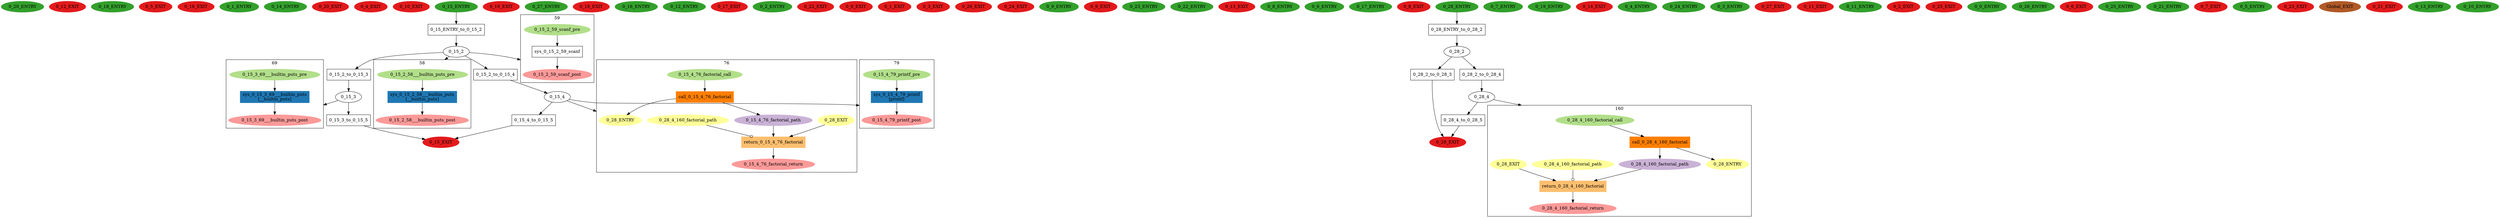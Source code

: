 digraph model { 
compound=true; 
node  [style="filled", colorscheme="paired12"];  "0_20_ENTRY" [shape=ellipse, color=4, style=filled];
  "0_12_EXIT" [shape=ellipse, color=6, style=filled];
  "0_18_ENTRY" [shape=ellipse, color=4, style=filled];
  "0_5_EXIT" [shape=ellipse, color=6, style=filled];
  "0_16_EXIT" [shape=ellipse, color=6, style=filled];
  "0_1_ENTRY" [shape=ellipse, color=4, style=filled];
  "0_14_ENTRY" [shape=ellipse, color=4, style=filled];
  "0_20_EXIT" [shape=ellipse, color=6, style=filled];
  "0_4_EXIT" [shape=ellipse, color=6, style=filled];
  "0_10_EXIT" [shape=ellipse, color=6, style=filled];
  "0_15_ENTRY" [shape=ellipse, color=4, style=filled];
  "0_19_EXIT" [shape=ellipse, color=6, style=filled];
  "0_27_ENTRY" [shape=ellipse, color=4, style=filled];
  "0_18_EXIT" [shape=ellipse, color=6, style=filled];
  "0_16_ENTRY" [shape=ellipse, color=4, style=filled];
  "0_12_ENTRY" [shape=ellipse, color=4, style=filled];
  "0_17_EXIT" [shape=ellipse, color=6, style=filled];
  "0_2_ENTRY" [shape=ellipse, color=4, style=filled];
  "0_22_EXIT" [shape=ellipse, color=6, style=filled];
  "0_0_EXIT" [shape=ellipse, color=6, style=filled];
  "0_1_EXIT" [shape=ellipse, color=6, style=filled];
  "0_3_EXIT" [shape=ellipse, color=6, style=filled];
  "0_26_EXIT" [shape=ellipse, color=6, style=filled];
  "0_24_EXIT" [shape=ellipse, color=6, style=filled];
  "0_9_ENTRY" [shape=ellipse, color=4, style=filled];
  "0_9_EXIT" [shape=ellipse, color=6, style=filled];
  "0_23_ENTRY" [shape=ellipse, color=4, style=filled];
  "0_22_ENTRY" [shape=ellipse, color=4, style=filled];
  "0_13_EXIT" [shape=ellipse, color=6, style=filled];
  "0_8_ENTRY" [shape=ellipse, color=4, style=filled];
  "0_6_ENTRY" [shape=ellipse, color=4, style=filled];
  "0_17_ENTRY" [shape=ellipse, color=4, style=filled];
  "0_8_EXIT" [shape=ellipse, color=6, style=filled];
  "0_28_EXIT" [shape=ellipse, color=6, style=filled];
  "0_7_ENTRY" [shape=ellipse, color=4, style=filled];
  "0_19_ENTRY" [shape=ellipse, color=4, style=filled];
  "0_14_EXIT" [shape=ellipse, color=6, style=filled];
  "0_4_ENTRY" [shape=ellipse, color=4, style=filled];
  "0_24_ENTRY" [shape=ellipse, color=4, style=filled];
  "0_3_ENTRY" [shape=ellipse, color=4, style=filled];
  "0_27_EXIT" [shape=ellipse, color=6, style=filled];
  "0_11_EXIT" [shape=ellipse, color=6, style=filled];
  "0_28_2" [shape=ellipse, style=""];
  "0_11_ENTRY" [shape=ellipse, color=4, style=filled];
  "0_2_EXIT" [shape=ellipse, color=6, style=filled];
  "0_28_4" [shape=ellipse, style=""];
subgraph "cluster_0_28_4_160" { 
label="160"  "0_28_4_160_factorial_call" [shape=ellipse, style=""];
  "0_28_4_160_factorial_path" [shape=ellipse, color=9, style=filled];
  "0_28_4_160_factorial_0_28_4_160_factorial_path_ref" [label="0_28_4_160_factorial_path", shape=ellipse, color=11, style=filled];
  "0_28_4_160_factorial_entry_ref" [label="0_28_ENTRY", shape=ellipse, color=11, style=filled];
  "0_28_4_160_factorial_return" [shape=ellipse, style=""];
  "0_28_4_160_factorial_exit_ref" [label="0_28_EXIT", shape=ellipse, color=11, style=filled];
  "return_0_28_4_160_factorial" [shape=box, style=""];
  "return_0_28_4_160_factorial" [color=7, style=filled];
  "return_0_28_4_160_factorial" [label="return_0_28_4_160_factorial\n"];
  "call_0_28_4_160_factorial" [shape=box, style=""];
  "call_0_28_4_160_factorial" [color=8, style=filled];
  "call_0_28_4_160_factorial" [label="call_0_28_4_160_factorial\n"];
  "0_28_4_160_factorial_path" -> "return_0_28_4_160_factorial" [label="", arrowhead="normal"];
  "0_28_4_160_factorial_call" -> "call_0_28_4_160_factorial" [label="", arrowhead="normal"];
  "0_28_4_160_factorial_0_28_4_160_factorial_path_ref" -> "return_0_28_4_160_factorial" [label="", arrowhead="odot"];
  "call_0_28_4_160_factorial" -> "0_28_4_160_factorial_entry_ref" [label="", arrowhead="normal"];
  "call_0_28_4_160_factorial" -> "0_28_4_160_factorial_path" [label="", arrowhead="normal"];
  "0_28_4_160_factorial_exit_ref" -> "return_0_28_4_160_factorial" [label="", arrowhead="normal"];
  "return_0_28_4_160_factorial" -> "0_28_4_160_factorial_return" [label="", arrowhead="normal"];
}
  "0_28_4" -> "0_28_4_160_factorial_call" [lhead="cluster_0_28_4_160"];
  "0_28_4_160_factorial_call" [color=3, style=filled];
  "0_28_4_160_factorial_return" [color=5, style=filled];
  "0_25_EXIT" [shape=ellipse, color=6, style=filled];
  "0_0_ENTRY" [shape=ellipse, color=4, style=filled];
  "0_26_ENTRY" [shape=ellipse, color=4, style=filled];
  "0_6_EXIT" [shape=ellipse, color=6, style=filled];
  "0_15_EXIT" [shape=ellipse, color=6, style=filled];
  "0_28_ENTRY" [shape=ellipse, color=4, style=filled];
  "0_25_ENTRY" [shape=ellipse, color=4, style=filled];
  "0_21_ENTRY" [shape=ellipse, color=4, style=filled];
  "0_7_EXIT" [shape=ellipse, color=6, style=filled];
  "0_5_ENTRY" [shape=ellipse, color=4, style=filled];
  "0_23_EXIT" [shape=ellipse, color=6, style=filled];
  "0_15_2" [shape=ellipse, style=""];
subgraph "cluster_0_15_2_58" { 
label="58"  "0_15_2_58___builtin_puts_pre" [shape=ellipse, style=""];
  "0_15_2_58___builtin_puts_post" [shape=ellipse, style=""];
  "sys_0_15_2_58___builtin_puts" [shape=box, style=""];
  "sys_0_15_2_58___builtin_puts" [color=2, style=filled];
  "sys_0_15_2_58___builtin_puts" [label="sys_0_15_2_58___builtin_puts\n[__builtin_puts]"];
  "sys_0_15_2_58___builtin_puts" -> "0_15_2_58___builtin_puts_post" [label="", arrowhead="normal"];
  "0_15_2_58___builtin_puts_pre" -> "sys_0_15_2_58___builtin_puts" [label="", arrowhead="normal"];
}
  "0_15_2" -> "0_15_2_58___builtin_puts_pre" [lhead="cluster_0_15_2_58"];
  "0_15_2_58___builtin_puts_pre" [color=3, style=filled];
  "0_15_2_58___builtin_puts_post" [color=5, style=filled];
subgraph "cluster_0_15_2_59" { 
label="59"  "0_15_2_59_scanf_post" [shape=ellipse, style=""];
  "0_15_2_59_scanf_pre" [shape=ellipse, style=""];
  "sys_0_15_2_59_scanf" [shape=box, style=""];
  "sys_0_15_2_59_scanf" [label="sys_0_15_2_59_scanf\n"];
  "0_15_2_59_scanf_pre" -> "sys_0_15_2_59_scanf" [label="", arrowhead="normal"];
  "sys_0_15_2_59_scanf" -> "0_15_2_59_scanf_post" [label="", arrowhead="normal"];
}
  "0_15_2" -> "0_15_2_59_scanf_post" [lhead="cluster_0_15_2_59"];
  "0_15_2_59_scanf_pre" [color=3, style=filled];
  "0_15_2_59_scanf_post" [color=5, style=filled];
  "0_15_3" [shape=ellipse, style=""];
subgraph "cluster_0_15_3_69" { 
label="69"  "0_15_3_69___builtin_puts_post" [shape=ellipse, style=""];
  "0_15_3_69___builtin_puts_pre" [shape=ellipse, style=""];
  "sys_0_15_3_69___builtin_puts" [shape=box, style=""];
  "sys_0_15_3_69___builtin_puts" [color=2, style=filled];
  "sys_0_15_3_69___builtin_puts" [label="sys_0_15_3_69___builtin_puts\n[__builtin_puts]"];
  "sys_0_15_3_69___builtin_puts" -> "0_15_3_69___builtin_puts_post" [label="", arrowhead="normal"];
  "0_15_3_69___builtin_puts_pre" -> "sys_0_15_3_69___builtin_puts" [label="", arrowhead="normal"];
}
  "0_15_3" -> "0_15_3_69___builtin_puts_post" [lhead="cluster_0_15_3_69"];
  "0_15_3_69___builtin_puts_pre" [color=3, style=filled];
  "0_15_3_69___builtin_puts_post" [color=5, style=filled];
  "Global_EXIT" [shape=ellipse, color=12, style=filled];
  "0_21_EXIT" [shape=ellipse, color=6, style=filled];
  "0_15_4" [shape=ellipse, style=""];
subgraph "cluster_0_15_4_76" { 
label="76"  "0_15_4_76_factorial_entry_ref" [label="0_28_ENTRY", shape=ellipse, color=11, style=filled];
  "0_15_4_76_factorial_0_28_4_160_factorial_path_ref" [label="0_28_4_160_factorial_path", shape=ellipse, color=11, style=filled];
  "0_15_4_76_factorial_return" [shape=ellipse, style=""];
  "0_15_4_76_factorial_exit_ref" [label="0_28_EXIT", shape=ellipse, color=11, style=filled];
  "0_15_4_76_factorial_call" [shape=ellipse, style=""];
  "0_15_4_76_factorial_path" [shape=ellipse, color=9, style=filled];
  "return_0_15_4_76_factorial" [shape=box, style=""];
  "return_0_15_4_76_factorial" [color=7, style=filled];
  "return_0_15_4_76_factorial" [label="return_0_15_4_76_factorial\n"];
  "call_0_15_4_76_factorial" [shape=box, style=""];
  "call_0_15_4_76_factorial" [color=8, style=filled];
  "call_0_15_4_76_factorial" [label="call_0_15_4_76_factorial\n"];
  "0_15_4_76_factorial_call" -> "call_0_15_4_76_factorial" [label="", arrowhead="normal"];
  "0_15_4_76_factorial_path" -> "return_0_15_4_76_factorial" [label="", arrowhead="normal"];
  "0_15_4_76_factorial_0_28_4_160_factorial_path_ref" -> "return_0_15_4_76_factorial" [label="", arrowhead="odot"];
  "call_0_15_4_76_factorial" -> "0_15_4_76_factorial_entry_ref" [label="", arrowhead="normal"];
  "0_15_4_76_factorial_exit_ref" -> "return_0_15_4_76_factorial" [label="", arrowhead="normal"];
  "call_0_15_4_76_factorial" -> "0_15_4_76_factorial_path" [label="", arrowhead="normal"];
  "return_0_15_4_76_factorial" -> "0_15_4_76_factorial_return" [label="", arrowhead="normal"];
}
  "0_15_4" -> "0_15_4_76_factorial_entry_ref" [lhead="cluster_0_15_4_76"];
  "0_15_4_76_factorial_call" [color=3, style=filled];
  "0_15_4_76_factorial_return" [color=5, style=filled];
subgraph "cluster_0_15_4_79" { 
label="79"  "0_15_4_79_printf_post" [shape=ellipse, style=""];
  "0_15_4_79_printf_pre" [shape=ellipse, style=""];
  "sys_0_15_4_79_printf" [shape=box, style=""];
  "sys_0_15_4_79_printf" [color=2, style=filled];
  "sys_0_15_4_79_printf" [label="sys_0_15_4_79_printf\n[printf]"];
  "0_15_4_79_printf_pre" -> "sys_0_15_4_79_printf" [label="", arrowhead="normal"];
  "sys_0_15_4_79_printf" -> "0_15_4_79_printf_post" [label="", arrowhead="normal"];
}
  "0_15_4" -> "0_15_4_79_printf_post" [lhead="cluster_0_15_4_79"];
  "0_15_4_79_printf_pre" [color=3, style=filled];
  "0_15_4_79_printf_post" [color=5, style=filled];
  "0_13_ENTRY" [shape=ellipse, color=4, style=filled];
  "0_10_ENTRY" [shape=ellipse, color=4, style=filled];
  "0_15_ENTRY_to_0_15_2" [shape=box, style=""];
  "0_15_ENTRY_to_0_15_2" [label="0_15_ENTRY_to_0_15_2\n"];
  "0_15_2_to_0_15_3" [shape=box, style=""];
  "0_15_2_to_0_15_3" [label="0_15_2_to_0_15_3\n"];
  "0_15_2_to_0_15_4" [shape=box, style=""];
  "0_15_2_to_0_15_4" [label="0_15_2_to_0_15_4\n"];
  "0_15_3_to_0_15_5" [shape=box, style=""];
  "0_15_3_to_0_15_5" [label="0_15_3_to_0_15_5\n"];
  "0_28_4_to_0_28_5" [shape=box, style=""];
  "0_28_4_to_0_28_5" [label="0_28_4_to_0_28_5\n"];
  "0_28_2_to_0_28_3" [shape=box, style=""];
  "0_28_2_to_0_28_3" [label="0_28_2_to_0_28_3\n"];
  "0_28_2_to_0_28_4" [shape=box, style=""];
  "0_28_2_to_0_28_4" [label="0_28_2_to_0_28_4\n"];
  "0_28_ENTRY_to_0_28_2" [shape=box, style=""];
  "0_28_ENTRY_to_0_28_2" [label="0_28_ENTRY_to_0_28_2\n"];
  "0_15_4_to_0_15_5" [shape=box, style=""];
  "0_15_4_to_0_15_5" [label="0_15_4_to_0_15_5\n"];
  "0_15_4_to_0_15_5" -> "0_15_EXIT" [label="", arrowhead="normal"];
  "0_28_ENTRY_to_0_28_2" -> "0_28_2" [label="", arrowhead="normal"];
  "0_28_2_to_0_28_4" -> "0_28_4" [label="", arrowhead="normal"];
  "0_15_2" -> "0_15_2_to_0_15_4" [label="", arrowhead="normal"];
  "0_15_3" -> "0_15_3_to_0_15_5" [label="", arrowhead="normal"];
  "0_28_4_to_0_28_5" -> "0_28_EXIT" [label="", arrowhead="normal"];
  "0_15_3_to_0_15_5" -> "0_15_EXIT" [label="", arrowhead="normal"];
  "0_15_ENTRY" -> "0_15_ENTRY_to_0_15_2" [label="", arrowhead="normal"];
  "0_15_ENTRY_to_0_15_2" -> "0_15_2" [label="", arrowhead="normal"];
  "0_15_2_to_0_15_3" -> "0_15_3" [label="", arrowhead="normal"];
  "0_28_2" -> "0_28_2_to_0_28_4" [label="", arrowhead="normal"];
  "0_28_4" -> "0_28_4_to_0_28_5" [label="", arrowhead="normal"];
  "0_15_4" -> "0_15_4_to_0_15_5" [label="", arrowhead="normal"];
  "0_28_2_to_0_28_3" -> "0_28_EXIT" [label="", arrowhead="normal"];
  "0_28_2" -> "0_28_2_to_0_28_3" [label="", arrowhead="normal"];
  "0_15_2_to_0_15_4" -> "0_15_4" [label="", arrowhead="normal"];
  "0_15_2" -> "0_15_2_to_0_15_3" [label="", arrowhead="normal"];
  "0_28_ENTRY" -> "0_28_ENTRY_to_0_28_2" [label="", arrowhead="normal"];
}
